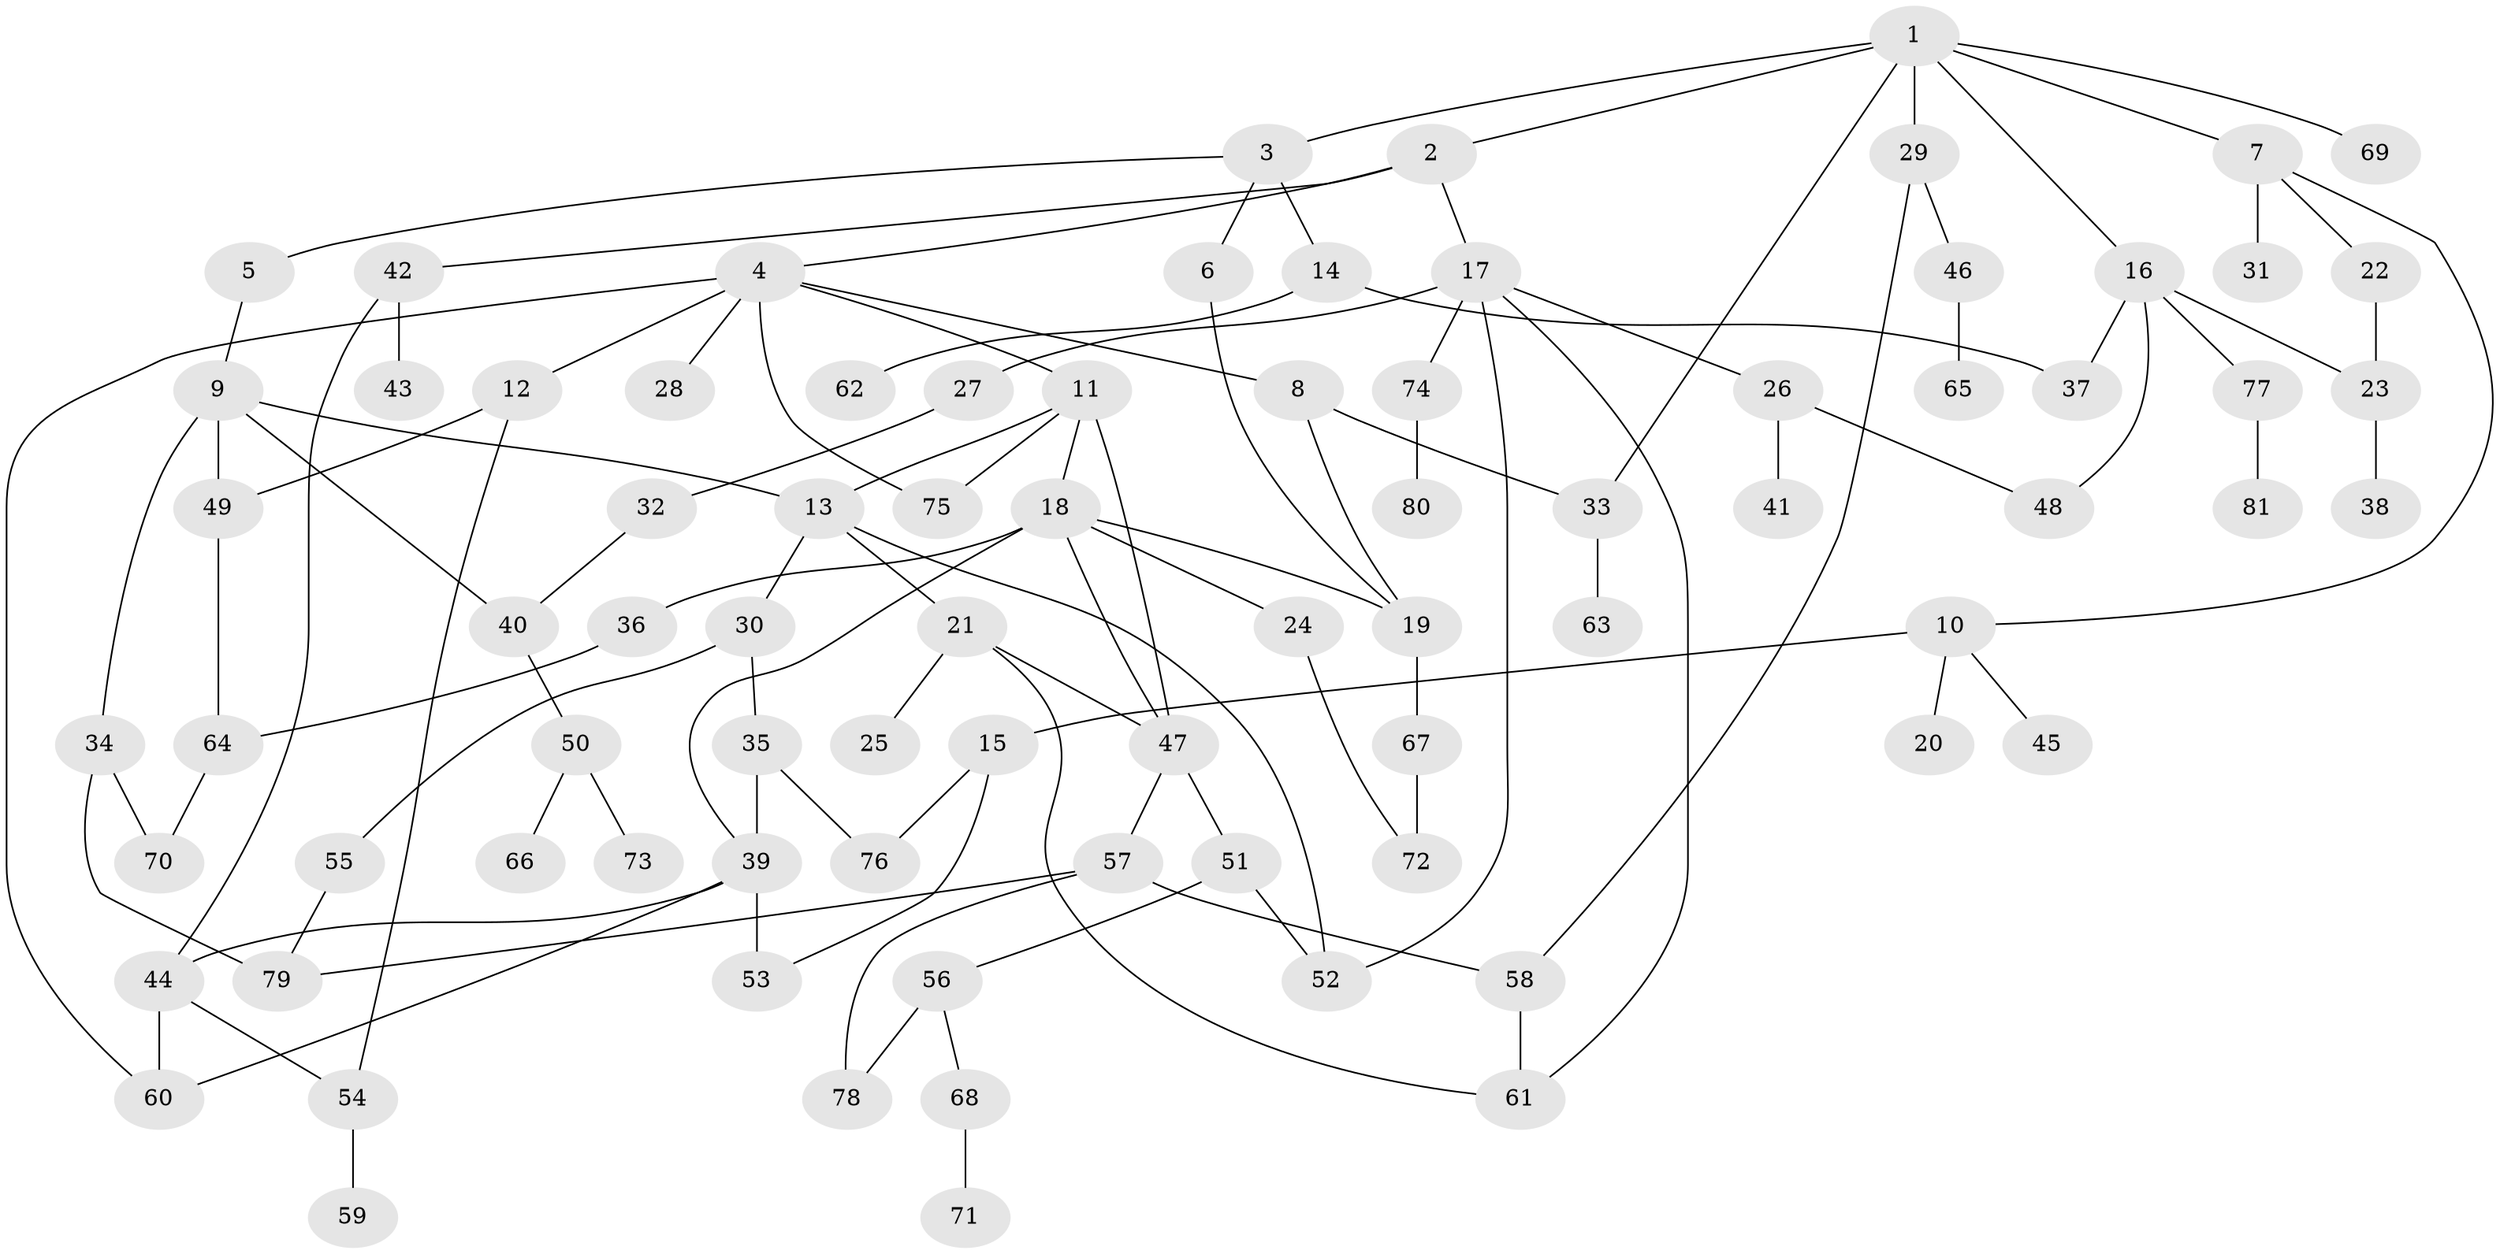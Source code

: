 // Generated by graph-tools (version 1.1) at 2025/34/03/09/25 02:34:24]
// undirected, 81 vertices, 110 edges
graph export_dot {
graph [start="1"]
  node [color=gray90,style=filled];
  1;
  2;
  3;
  4;
  5;
  6;
  7;
  8;
  9;
  10;
  11;
  12;
  13;
  14;
  15;
  16;
  17;
  18;
  19;
  20;
  21;
  22;
  23;
  24;
  25;
  26;
  27;
  28;
  29;
  30;
  31;
  32;
  33;
  34;
  35;
  36;
  37;
  38;
  39;
  40;
  41;
  42;
  43;
  44;
  45;
  46;
  47;
  48;
  49;
  50;
  51;
  52;
  53;
  54;
  55;
  56;
  57;
  58;
  59;
  60;
  61;
  62;
  63;
  64;
  65;
  66;
  67;
  68;
  69;
  70;
  71;
  72;
  73;
  74;
  75;
  76;
  77;
  78;
  79;
  80;
  81;
  1 -- 2;
  1 -- 3;
  1 -- 7;
  1 -- 16;
  1 -- 29;
  1 -- 33;
  1 -- 69;
  2 -- 4;
  2 -- 17;
  2 -- 42;
  3 -- 5;
  3 -- 6;
  3 -- 14;
  4 -- 8;
  4 -- 11;
  4 -- 12;
  4 -- 28;
  4 -- 75;
  4 -- 60;
  5 -- 9;
  6 -- 19;
  7 -- 10;
  7 -- 22;
  7 -- 31;
  8 -- 19;
  8 -- 33;
  9 -- 34;
  9 -- 40;
  9 -- 49;
  9 -- 13;
  10 -- 15;
  10 -- 20;
  10 -- 45;
  11 -- 13;
  11 -- 18;
  11 -- 75;
  11 -- 47;
  12 -- 49;
  12 -- 54;
  13 -- 21;
  13 -- 30;
  13 -- 52;
  14 -- 37;
  14 -- 62;
  15 -- 53;
  15 -- 76;
  16 -- 23;
  16 -- 48;
  16 -- 77;
  16 -- 37;
  17 -- 26;
  17 -- 27;
  17 -- 61;
  17 -- 74;
  17 -- 52;
  18 -- 24;
  18 -- 36;
  18 -- 47;
  18 -- 19;
  18 -- 39;
  19 -- 67;
  21 -- 25;
  21 -- 61;
  21 -- 47;
  22 -- 23;
  23 -- 38;
  24 -- 72;
  26 -- 41;
  26 -- 48;
  27 -- 32;
  29 -- 46;
  29 -- 58;
  30 -- 35;
  30 -- 55;
  32 -- 40;
  33 -- 63;
  34 -- 70;
  34 -- 79;
  35 -- 39;
  35 -- 76;
  36 -- 64;
  39 -- 53;
  39 -- 60;
  39 -- 44;
  40 -- 50;
  42 -- 43;
  42 -- 44;
  44 -- 54;
  44 -- 60;
  46 -- 65;
  47 -- 51;
  47 -- 57;
  49 -- 64;
  50 -- 66;
  50 -- 73;
  51 -- 56;
  51 -- 52;
  54 -- 59;
  55 -- 79;
  56 -- 68;
  56 -- 78;
  57 -- 78;
  57 -- 79;
  57 -- 58;
  58 -- 61;
  64 -- 70;
  67 -- 72;
  68 -- 71;
  74 -- 80;
  77 -- 81;
}
